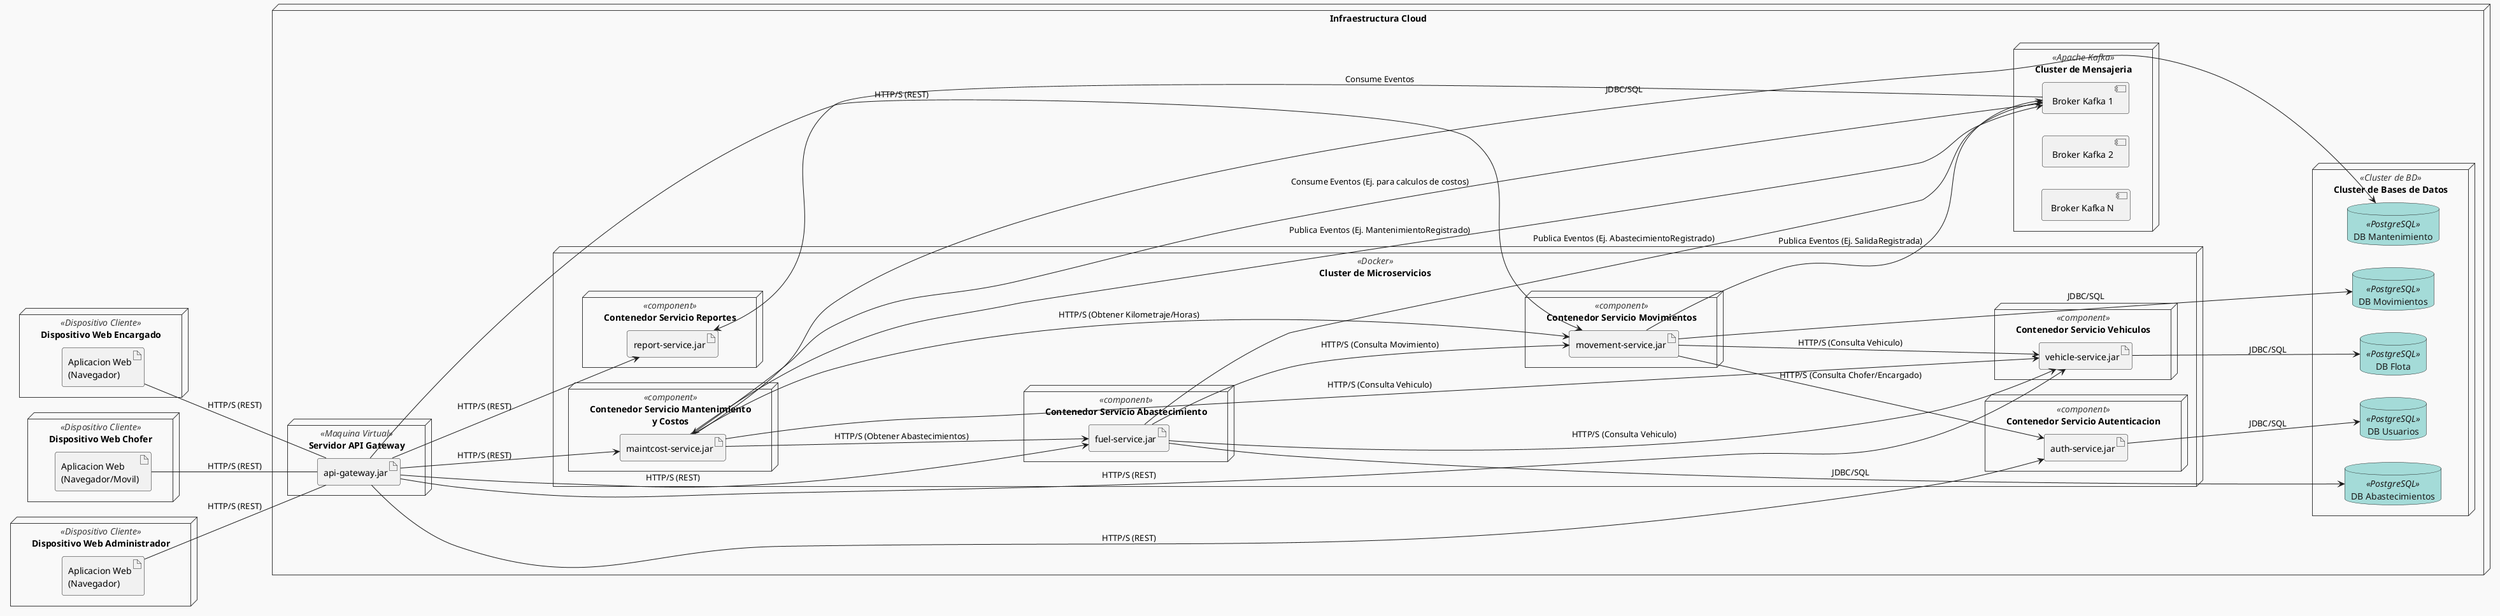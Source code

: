 @startuml
!theme mars

' Direccion del flujo para una mejor visualizacion
left to right direction

' Nodos principales del sistema de despliegue

node "Dispositivo Web Encargado" as Encargado_DEV <<Dispositivo Cliente>> {
  artifact "Aplicacion Web\n(Navegador)" as Encargado_APP
}

node "Dispositivo Web Chofer" as Chofer_DEV <<Dispositivo Cliente>> {
  artifact "Aplicacion Web\n(Navegador/Movil)" as Chofer_APP
}

node "Dispositivo Web Administrador" as Admin_DEV <<Dispositivo Cliente>> {
  artifact "Aplicacion Web\n(Navegador)" as Admin_APP
}

node "Infraestructura Cloud" as Cloud {

  node "Servidor API Gateway" as APIGW_SERVER <<Maquina Virtual>> {
    artifact "api-gateway.jar" as APIGW_APP
  }

  node "Cluster de Microservicios" as MS_CLUSTER <<Docker>> {
    ' Usamos <<component>> para representar los contenedores dentro del cluster de Docker
    node "Contenedor Servicio Autenticacion" as AUTH_SVC_NODE <<component>> {
      artifact "auth-service.jar" as AUTH_SVC_APP
    }
    node "Contenedor Servicio Vehiculos" as VEHICLE_SVC_NODE <<component>> {
      artifact "vehicle-service.jar" as VEHICLE_SVC_APP
    }
    node "Contenedor Servicio Movimientos" as MOVEMENT_SVC_NODE <<component>> {
      artifact "movement-service.jar" as MOVEMENT_SVC_APP
    }
    node "Contenedor Servicio Abastecimiento" as FUEL_SVC_NODE <<component>> {
      artifact "fuel-service.jar" as FUEL_SVC_APP
    }
    node "Contenedor Servicio Mantenimiento\ny Costos" as MAINTCOST_SVC_NODE <<component>> {
      artifact "maintcost-service.jar" as MAINTCOST_SVC_APP
    }
    node "Contenedor Servicio Reportes" as REPORT_SVC_NODE <<component>> {
      artifact "report-service.jar" as REPORT_SVC_APP
    }
  }

  node "Cluster de Bases de Datos" as DB_CLUSTER <<Cluster de BD>> {
    database "DB Usuarios" as UserDB <<PostgreSQL>>
    database "DB Flota" as FleetDB <<PostgreSQL>>
    database "DB Movimientos" as MovementDB <<PostgreSQL>>
    database "DB Abastecimientos" as FuelDB <<PostgreSQL>>
    database "DB Mantenimiento" as MaintDB <<PostgreSQL>>
  }

  node "Cluster de Mensajeria" as KAFKA_CLUSTER <<Apache Kafka>> {
    component "Broker Kafka 1" as KafkaBroker1
    component "Broker Kafka 2" as KafkaBroker2
    component "Broker Kafka N" as KafkaBrokerN
  }
}

' Relaciones de Despliegue y Comunicacion

' Clientes a API Gateway
Encargado_APP -- APIGW_APP : HTTP/S (REST)
Chofer_APP -- APIGW_APP : HTTP/S (REST)
Admin_APP -- APIGW_APP : HTTP/S (REST)

' API Gateway a Microservicios
APIGW_APP --> AUTH_SVC_APP : HTTP/S (REST)
APIGW_APP --> VEHICLE_SVC_APP : HTTP/S (REST)
APIGW_APP --> MOVEMENT_SVC_APP : HTTP/S (REST)
APIGW_APP --> FUEL_SVC_APP : HTTP/S (REST)
APIGW_APP --> MAINTCOST_SVC_APP : HTTP/S (REST)
APIGW_APP --> REPORT_SVC_APP : HTTP/S (REST)

' Microservicios a Bases de Datos (SQL)
AUTH_SVC_APP --> UserDB : JDBC/SQL
VEHICLE_SVC_APP --> FleetDB : JDBC/SQL
MOVEMENT_SVC_APP --> MovementDB : JDBC/SQL
FUEL_SVC_APP --> FuelDB : JDBC/SQL
MAINTCOST_SVC_APP --> MaintDB : JDBC/SQL

' Microservicios a Kafka (Mensajeria Asincrona)
MOVEMENT_SVC_APP --> KafkaBroker1 : Publica Eventos (Ej. SalidaRegistrada)
FUEL_SVC_APP --> KafkaBroker1 : Publica Eventos (Ej. AbastecimientoRegistrado)
MAINTCOST_SVC_APP --> KafkaBroker1 : Publica Eventos (Ej. MantenimientoRegistrado)

' Otros Microservicios consumen eventos de Kafka
REPORT_SVC_APP <-- KafkaBroker1 : Consume Eventos
MAINTCOST_SVC_APP <-- KafkaBroker1 : Consume Eventos (Ej. para calculos de costos)

' Interacciones entre Microservicios (REST/HTTP para consultas sincrónicas)
MOVEMENT_SVC_APP --> VEHICLE_SVC_APP : HTTP/S (Consulta Vehiculo)
MOVEMENT_SVC_APP --> AUTH_SVC_APP : HTTP/S (Consulta Chofer/Encargado)

FUEL_SVC_APP --> VEHICLE_SVC_APP : HTTP/S (Consulta Vehiculo)
FUEL_SVC_APP --> MOVEMENT_SVC_APP : HTTP/S (Consulta Movimiento)

MAINTCOST_SVC_APP --> VEHICLE_SVC_APP : HTTP/S (Consulta Vehiculo)
MAINTCOST_SVC_APP --> MOVEMENT_SVC_APP : HTTP/S (Obtener Kilometraje/Horas)
MAINTCOST_SVC_APP --> FUEL_SVC_APP : HTTP/S (Obtener Abastecimientos)

' Se ha quitado la Integracion con sistemas externos (GPS)

@enduml